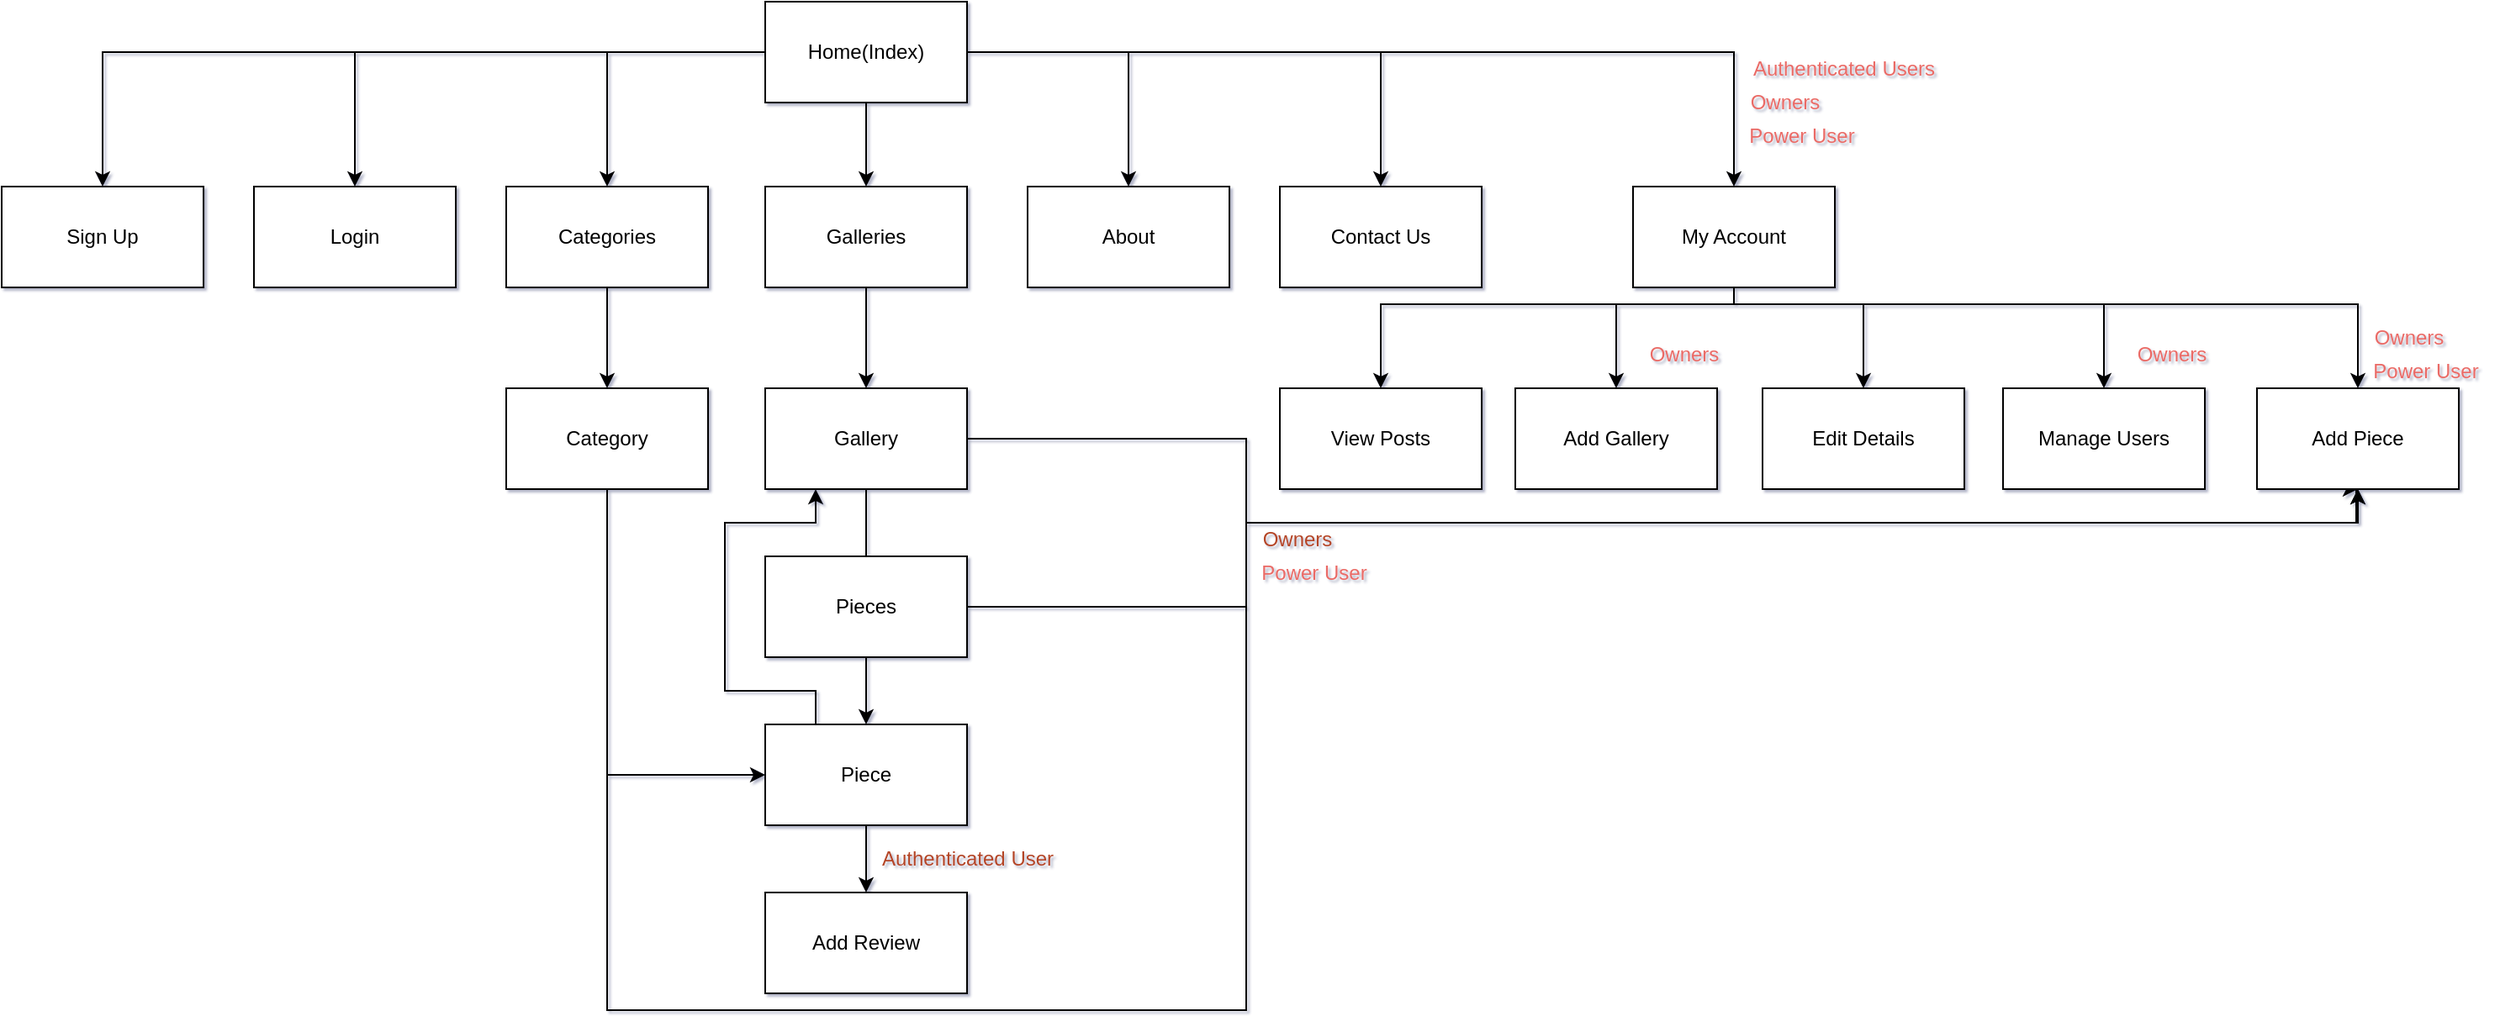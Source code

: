 <mxfile version="16.6.4" type="github">
  <diagram id="zOlCcA-92T-VcKjqOryV" name="Page-1">
    <mxGraphModel dx="2034" dy="752" grid="1" gridSize="10" guides="1" tooltips="1" connect="1" arrows="1" fold="1" page="0" pageScale="1" pageWidth="827" pageHeight="1169" background="#ffffff" math="0" shadow="1">
      <root>
        <mxCell id="0" />
        <mxCell id="1" parent="0" />
        <mxCell id="s-o-5gXYuguMBwGhF1Fa-25" style="edgeStyle=orthogonalEdgeStyle;rounded=0;orthogonalLoop=1;jettySize=auto;html=1;exitX=0.5;exitY=1;exitDx=0;exitDy=0;entryX=0.5;entryY=0;entryDx=0;entryDy=0;" parent="1" source="s-o-5gXYuguMBwGhF1Fa-1" target="s-o-5gXYuguMBwGhF1Fa-12" edge="1">
          <mxGeometry relative="1" as="geometry" />
        </mxCell>
        <mxCell id="s-o-5gXYuguMBwGhF1Fa-26" style="edgeStyle=orthogonalEdgeStyle;rounded=0;orthogonalLoop=1;jettySize=auto;html=1;exitX=0;exitY=0.5;exitDx=0;exitDy=0;entryX=0.5;entryY=0;entryDx=0;entryDy=0;" parent="1" source="s-o-5gXYuguMBwGhF1Fa-1" target="s-o-5gXYuguMBwGhF1Fa-10" edge="1">
          <mxGeometry relative="1" as="geometry" />
        </mxCell>
        <mxCell id="s-o-5gXYuguMBwGhF1Fa-29" style="edgeStyle=orthogonalEdgeStyle;rounded=0;orthogonalLoop=1;jettySize=auto;html=1;entryX=0.5;entryY=0;entryDx=0;entryDy=0;" parent="1" source="s-o-5gXYuguMBwGhF1Fa-1" target="s-o-5gXYuguMBwGhF1Fa-2" edge="1">
          <mxGeometry relative="1" as="geometry" />
        </mxCell>
        <mxCell id="s-o-5gXYuguMBwGhF1Fa-30" style="edgeStyle=orthogonalEdgeStyle;rounded=0;orthogonalLoop=1;jettySize=auto;html=1;entryX=0.5;entryY=0;entryDx=0;entryDy=0;" parent="1" source="s-o-5gXYuguMBwGhF1Fa-1" target="s-o-5gXYuguMBwGhF1Fa-4" edge="1">
          <mxGeometry relative="1" as="geometry" />
        </mxCell>
        <mxCell id="s-o-5gXYuguMBwGhF1Fa-31" style="edgeStyle=orthogonalEdgeStyle;rounded=0;orthogonalLoop=1;jettySize=auto;html=1;entryX=0.5;entryY=0;entryDx=0;entryDy=0;" parent="1" source="s-o-5gXYuguMBwGhF1Fa-1" target="s-o-5gXYuguMBwGhF1Fa-23" edge="1">
          <mxGeometry relative="1" as="geometry" />
        </mxCell>
        <mxCell id="s-o-5gXYuguMBwGhF1Fa-32" style="edgeStyle=orthogonalEdgeStyle;rounded=0;orthogonalLoop=1;jettySize=auto;html=1;entryX=0.5;entryY=0;entryDx=0;entryDy=0;" parent="1" source="s-o-5gXYuguMBwGhF1Fa-1" target="s-o-5gXYuguMBwGhF1Fa-3" edge="1">
          <mxGeometry relative="1" as="geometry" />
        </mxCell>
        <mxCell id="s-o-5gXYuguMBwGhF1Fa-33" style="edgeStyle=orthogonalEdgeStyle;rounded=0;orthogonalLoop=1;jettySize=auto;html=1;entryX=0.5;entryY=0;entryDx=0;entryDy=0;" parent="1" source="s-o-5gXYuguMBwGhF1Fa-1" target="s-o-5gXYuguMBwGhF1Fa-24" edge="1">
          <mxGeometry relative="1" as="geometry" />
        </mxCell>
        <mxCell id="s-o-5gXYuguMBwGhF1Fa-1" value="Home(Index)" style="rounded=0;whiteSpace=wrap;html=1;" parent="1" vertex="1">
          <mxGeometry x="354" y="10" width="120" height="60" as="geometry" />
        </mxCell>
        <mxCell id="s-o-5gXYuguMBwGhF1Fa-2" value="Login" style="rounded=0;whiteSpace=wrap;html=1;" parent="1" vertex="1">
          <mxGeometry x="50" y="120" width="120" height="60" as="geometry" />
        </mxCell>
        <mxCell id="s-o-5gXYuguMBwGhF1Fa-34" style="edgeStyle=orthogonalEdgeStyle;rounded=0;orthogonalLoop=1;jettySize=auto;html=1;entryX=0.5;entryY=0;entryDx=0;entryDy=0;" parent="1" target="s-o-5gXYuguMBwGhF1Fa-8" edge="1">
          <mxGeometry relative="1" as="geometry">
            <mxPoint x="910" y="190" as="sourcePoint" />
            <Array as="points">
              <mxPoint x="870" y="190" />
              <mxPoint x="1150" y="190" />
            </Array>
          </mxGeometry>
        </mxCell>
        <mxCell id="s-o-5gXYuguMBwGhF1Fa-35" style="edgeStyle=orthogonalEdgeStyle;rounded=0;orthogonalLoop=1;jettySize=auto;html=1;entryX=0.5;entryY=0;entryDx=0;entryDy=0;" parent="1" source="s-o-5gXYuguMBwGhF1Fa-3" target="s-o-5gXYuguMBwGhF1Fa-9" edge="1">
          <mxGeometry relative="1" as="geometry">
            <Array as="points">
              <mxPoint x="930" y="190" />
              <mxPoint x="1007" y="190" />
            </Array>
          </mxGeometry>
        </mxCell>
        <mxCell id="s-o-5gXYuguMBwGhF1Fa-36" style="edgeStyle=orthogonalEdgeStyle;rounded=0;orthogonalLoop=1;jettySize=auto;html=1;entryX=0.5;entryY=0;entryDx=0;entryDy=0;" parent="1" source="s-o-5gXYuguMBwGhF1Fa-3" target="s-o-5gXYuguMBwGhF1Fa-7" edge="1">
          <mxGeometry relative="1" as="geometry">
            <Array as="points">
              <mxPoint x="780" y="190" />
              <mxPoint x="570" y="190" />
            </Array>
          </mxGeometry>
        </mxCell>
        <mxCell id="s-o-5gXYuguMBwGhF1Fa-37" style="edgeStyle=orthogonalEdgeStyle;rounded=0;orthogonalLoop=1;jettySize=auto;html=1;entryX=0.5;entryY=0;entryDx=0;entryDy=0;" parent="1" source="s-o-5gXYuguMBwGhF1Fa-3" target="s-o-5gXYuguMBwGhF1Fa-5" edge="1">
          <mxGeometry relative="1" as="geometry">
            <Array as="points">
              <mxPoint x="780" y="190" />
              <mxPoint x="1000" y="190" />
            </Array>
          </mxGeometry>
        </mxCell>
        <mxCell id="8t-ISdGKPEdPAOQoRQgy-18" style="edgeStyle=orthogonalEdgeStyle;rounded=0;orthogonalLoop=1;jettySize=auto;html=1;fontColor=#EA6B66;" parent="1" source="s-o-5gXYuguMBwGhF1Fa-3" target="8t-ISdGKPEdPAOQoRQgy-17" edge="1">
          <mxGeometry relative="1" as="geometry">
            <Array as="points">
              <mxPoint x="930" y="190" />
              <mxPoint x="1301" y="190" />
            </Array>
          </mxGeometry>
        </mxCell>
        <mxCell id="s-o-5gXYuguMBwGhF1Fa-3" value="&lt;div&gt;My Account&lt;/div&gt;" style="rounded=0;whiteSpace=wrap;html=1;" parent="1" vertex="1">
          <mxGeometry x="870" y="120" width="120" height="60" as="geometry" />
        </mxCell>
        <mxCell id="s-o-5gXYuguMBwGhF1Fa-4" value="Sign Up" style="rounded=0;whiteSpace=wrap;html=1;" parent="1" vertex="1">
          <mxGeometry x="-100" y="120" width="120" height="60" as="geometry" />
        </mxCell>
        <mxCell id="s-o-5gXYuguMBwGhF1Fa-5" value="Add Gallery" style="rounded=0;whiteSpace=wrap;html=1;" parent="1" vertex="1">
          <mxGeometry x="800" y="240" width="120" height="60" as="geometry" />
        </mxCell>
        <mxCell id="s-o-5gXYuguMBwGhF1Fa-7" value="View Posts" style="rounded=0;whiteSpace=wrap;html=1;" parent="1" vertex="1">
          <mxGeometry x="660" y="240" width="120" height="60" as="geometry" />
        </mxCell>
        <mxCell id="s-o-5gXYuguMBwGhF1Fa-8" value="Manage Users" style="rounded=0;whiteSpace=wrap;html=1;" parent="1" vertex="1">
          <mxGeometry x="1090" y="240" width="120" height="60" as="geometry" />
        </mxCell>
        <mxCell id="s-o-5gXYuguMBwGhF1Fa-9" value="Edit Details" style="rounded=0;whiteSpace=wrap;html=1;" parent="1" vertex="1">
          <mxGeometry x="947" y="240" width="120" height="60" as="geometry" />
        </mxCell>
        <mxCell id="s-o-5gXYuguMBwGhF1Fa-19" style="edgeStyle=orthogonalEdgeStyle;rounded=0;orthogonalLoop=1;jettySize=auto;html=1;exitX=0.5;exitY=1;exitDx=0;exitDy=0;entryX=0.5;entryY=0;entryDx=0;entryDy=0;" parent="1" source="s-o-5gXYuguMBwGhF1Fa-10" target="s-o-5gXYuguMBwGhF1Fa-11" edge="1">
          <mxGeometry relative="1" as="geometry" />
        </mxCell>
        <mxCell id="s-o-5gXYuguMBwGhF1Fa-10" value="Categories" style="rounded=0;whiteSpace=wrap;html=1;" parent="1" vertex="1">
          <mxGeometry x="200" y="120" width="120" height="60" as="geometry" />
        </mxCell>
        <mxCell id="s-o-5gXYuguMBwGhF1Fa-20" style="edgeStyle=orthogonalEdgeStyle;rounded=0;orthogonalLoop=1;jettySize=auto;html=1;exitX=0.5;exitY=1;exitDx=0;exitDy=0;entryX=0;entryY=0.5;entryDx=0;entryDy=0;" parent="1" source="s-o-5gXYuguMBwGhF1Fa-11" target="s-o-5gXYuguMBwGhF1Fa-15" edge="1">
          <mxGeometry relative="1" as="geometry" />
        </mxCell>
        <mxCell id="UZjnCMG_GPCGbymdwlXW-1" style="edgeStyle=orthogonalEdgeStyle;rounded=0;orthogonalLoop=1;jettySize=auto;html=1;entryX=0.5;entryY=1;entryDx=0;entryDy=0;fontColor=#000000;" parent="1" source="s-o-5gXYuguMBwGhF1Fa-11" target="8t-ISdGKPEdPAOQoRQgy-17" edge="1">
          <mxGeometry relative="1" as="geometry">
            <Array as="points">
              <mxPoint x="260" y="610" />
              <mxPoint x="640" y="610" />
              <mxPoint x="640" y="320" />
              <mxPoint x="1301" y="320" />
            </Array>
          </mxGeometry>
        </mxCell>
        <mxCell id="s-o-5gXYuguMBwGhF1Fa-11" value="Category" style="rounded=0;whiteSpace=wrap;html=1;" parent="1" vertex="1">
          <mxGeometry x="200" y="240" width="120" height="60" as="geometry" />
        </mxCell>
        <mxCell id="s-o-5gXYuguMBwGhF1Fa-14" value="" style="edgeStyle=orthogonalEdgeStyle;rounded=0;orthogonalLoop=1;jettySize=auto;html=1;" parent="1" source="s-o-5gXYuguMBwGhF1Fa-12" target="s-o-5gXYuguMBwGhF1Fa-13" edge="1">
          <mxGeometry relative="1" as="geometry" />
        </mxCell>
        <mxCell id="s-o-5gXYuguMBwGhF1Fa-12" value="Galleries" style="rounded=0;whiteSpace=wrap;html=1;" parent="1" vertex="1">
          <mxGeometry x="354" y="120" width="120" height="60" as="geometry" />
        </mxCell>
        <mxCell id="s-o-5gXYuguMBwGhF1Fa-18" style="edgeStyle=orthogonalEdgeStyle;rounded=0;orthogonalLoop=1;jettySize=auto;html=1;exitX=0.5;exitY=1;exitDx=0;exitDy=0;" parent="1" source="s-o-5gXYuguMBwGhF1Fa-13" target="s-o-5gXYuguMBwGhF1Fa-15" edge="1">
          <mxGeometry relative="1" as="geometry" />
        </mxCell>
        <mxCell id="8t-ISdGKPEdPAOQoRQgy-4" style="edgeStyle=orthogonalEdgeStyle;rounded=0;orthogonalLoop=1;jettySize=auto;html=1;exitX=1;exitY=0.5;exitDx=0;exitDy=0;entryX=0.5;entryY=1;entryDx=0;entryDy=0;" parent="1" source="s-o-5gXYuguMBwGhF1Fa-13" target="8t-ISdGKPEdPAOQoRQgy-17" edge="1">
          <mxGeometry relative="1" as="geometry">
            <mxPoint x="560" y="520" as="targetPoint" />
            <Array as="points">
              <mxPoint x="640" y="270" />
              <mxPoint x="640" y="320" />
              <mxPoint x="1300" y="320" />
              <mxPoint x="1300" y="300" />
            </Array>
          </mxGeometry>
        </mxCell>
        <mxCell id="s-o-5gXYuguMBwGhF1Fa-13" value="Gallery" style="rounded=0;whiteSpace=wrap;html=1;" parent="1" vertex="1">
          <mxGeometry x="354" y="240" width="120" height="60" as="geometry" />
        </mxCell>
        <mxCell id="s-o-5gXYuguMBwGhF1Fa-17" value="" style="edgeStyle=orthogonalEdgeStyle;rounded=0;orthogonalLoop=1;jettySize=auto;html=1;" parent="1" source="s-o-5gXYuguMBwGhF1Fa-15" target="s-o-5gXYuguMBwGhF1Fa-16" edge="1">
          <mxGeometry relative="1" as="geometry" />
        </mxCell>
        <mxCell id="UZjnCMG_GPCGbymdwlXW-5" style="edgeStyle=orthogonalEdgeStyle;rounded=0;orthogonalLoop=1;jettySize=auto;html=1;entryX=0.25;entryY=1;entryDx=0;entryDy=0;fontColor=#000000;exitX=0.25;exitY=0;exitDx=0;exitDy=0;" parent="1" source="s-o-5gXYuguMBwGhF1Fa-15" target="s-o-5gXYuguMBwGhF1Fa-13" edge="1">
          <mxGeometry relative="1" as="geometry">
            <Array as="points">
              <mxPoint x="384" y="420" />
              <mxPoint x="330" y="420" />
              <mxPoint x="330" y="320" />
              <mxPoint x="384" y="320" />
            </Array>
          </mxGeometry>
        </mxCell>
        <mxCell id="s-o-5gXYuguMBwGhF1Fa-15" value="Piece" style="rounded=0;whiteSpace=wrap;html=1;" parent="1" vertex="1">
          <mxGeometry x="354" y="440" width="120" height="60" as="geometry" />
        </mxCell>
        <mxCell id="s-o-5gXYuguMBwGhF1Fa-16" value="Add Review" style="rounded=0;whiteSpace=wrap;html=1;" parent="1" vertex="1">
          <mxGeometry x="354" y="540" width="120" height="60" as="geometry" />
        </mxCell>
        <mxCell id="s-o-5gXYuguMBwGhF1Fa-23" value="About" style="rounded=0;whiteSpace=wrap;html=1;" parent="1" vertex="1">
          <mxGeometry x="510" y="120" width="120" height="60" as="geometry" />
        </mxCell>
        <mxCell id="s-o-5gXYuguMBwGhF1Fa-24" value="Contact Us" style="rounded=0;whiteSpace=wrap;html=1;" parent="1" vertex="1">
          <mxGeometry x="660" y="120" width="120" height="60" as="geometry" />
        </mxCell>
        <mxCell id="8t-ISdGKPEdPAOQoRQgy-1" style="edgeStyle=orthogonalEdgeStyle;rounded=0;orthogonalLoop=1;jettySize=auto;html=1;exitX=0.5;exitY=1;exitDx=0;exitDy=0;" parent="1" source="s-o-5gXYuguMBwGhF1Fa-5" target="s-o-5gXYuguMBwGhF1Fa-5" edge="1">
          <mxGeometry relative="1" as="geometry" />
        </mxCell>
        <mxCell id="8t-ISdGKPEdPAOQoRQgy-5" value="&lt;font color=&quot;#EA6B66&quot;&gt;Authenticated Users&lt;/font&gt;" style="text;html=1;resizable=0;autosize=1;align=center;verticalAlign=middle;points=[];fillColor=none;strokeColor=none;rounded=0;" parent="1" vertex="1">
          <mxGeometry x="930" y="40" width="130" height="20" as="geometry" />
        </mxCell>
        <mxCell id="8t-ISdGKPEdPAOQoRQgy-6" value="&lt;font&gt;Authenticated User&lt;/font&gt;" style="text;html=1;resizable=0;autosize=1;align=center;verticalAlign=middle;points=[];fillColor=none;strokeColor=none;rounded=0;fontColor=#B44525;" parent="1" vertex="1">
          <mxGeometry x="414" y="510" width="120" height="20" as="geometry" />
        </mxCell>
        <mxCell id="8t-ISdGKPEdPAOQoRQgy-7" value="&lt;font color=&quot;#EA6B66&quot;&gt;Owners&lt;/font&gt;" style="text;html=1;resizable=0;autosize=1;align=center;verticalAlign=middle;points=[];fillColor=none;strokeColor=none;rounded=0;" parent="1" vertex="1">
          <mxGeometry x="870" y="210" width="60" height="20" as="geometry" />
        </mxCell>
        <mxCell id="8t-ISdGKPEdPAOQoRQgy-12" value="&lt;font color=&quot;#EA6B66&quot;&gt;Owners&lt;/font&gt;" style="text;html=1;resizable=0;autosize=1;align=center;verticalAlign=middle;points=[];fillColor=none;strokeColor=none;rounded=0;" parent="1" vertex="1">
          <mxGeometry x="1301" y="200" width="60" height="20" as="geometry" />
        </mxCell>
        <mxCell id="8t-ISdGKPEdPAOQoRQgy-13" value="&lt;font color=&quot;#EA6B66&quot;&gt;Power User&lt;/font&gt;" style="text;html=1;resizable=0;autosize=1;align=center;verticalAlign=middle;points=[];fillColor=none;strokeColor=none;rounded=0;" parent="1" vertex="1">
          <mxGeometry x="1301" y="220" width="80" height="20" as="geometry" />
        </mxCell>
        <mxCell id="8t-ISdGKPEdPAOQoRQgy-14" value="&lt;font color=&quot;#EA6B66&quot;&gt;Owners&lt;/font&gt;" style="text;html=1;resizable=0;autosize=1;align=center;verticalAlign=middle;points=[];fillColor=none;strokeColor=none;rounded=0;" parent="1" vertex="1">
          <mxGeometry x="1160" y="210" width="60" height="20" as="geometry" />
        </mxCell>
        <mxCell id="8t-ISdGKPEdPAOQoRQgy-17" value="&lt;span style=&quot;background-color: rgb(255 , 255 , 255)&quot;&gt;Add Piece&lt;/span&gt;" style="rounded=0;whiteSpace=wrap;html=1;fontColor=#000000;strokeColor=#000000;fillColor=#FFFFFF;" parent="1" vertex="1">
          <mxGeometry x="1241" y="240" width="120" height="60" as="geometry" />
        </mxCell>
        <mxCell id="8t-ISdGKPEdPAOQoRQgy-19" value="&lt;font&gt;Owners&lt;/font&gt;" style="text;html=1;resizable=0;autosize=1;align=center;verticalAlign=middle;points=[];fillColor=none;strokeColor=none;rounded=0;fontColor=#B44525;" parent="1" vertex="1">
          <mxGeometry x="640" y="320" width="60" height="20" as="geometry" />
        </mxCell>
        <mxCell id="UZjnCMG_GPCGbymdwlXW-2" value="&lt;font color=&quot;#EA6B66&quot;&gt;Power User&lt;/font&gt;" style="text;html=1;resizable=0;autosize=1;align=center;verticalAlign=middle;points=[];fillColor=none;strokeColor=none;rounded=0;" parent="1" vertex="1">
          <mxGeometry x="640" y="340" width="80" height="20" as="geometry" />
        </mxCell>
        <mxCell id="UZjnCMG_GPCGbymdwlXW-3" value="&lt;font color=&quot;#EA6B66&quot;&gt;Power User&lt;/font&gt;" style="text;html=1;resizable=0;autosize=1;align=center;verticalAlign=middle;points=[];fillColor=none;strokeColor=none;rounded=0;" parent="1" vertex="1">
          <mxGeometry x="930" y="80" width="80" height="20" as="geometry" />
        </mxCell>
        <mxCell id="UZjnCMG_GPCGbymdwlXW-4" value="&lt;font color=&quot;#EA6B66&quot;&gt;Owners&lt;/font&gt;" style="text;html=1;resizable=0;autosize=1;align=center;verticalAlign=middle;points=[];fillColor=none;strokeColor=none;rounded=0;" parent="1" vertex="1">
          <mxGeometry x="930" y="60" width="60" height="20" as="geometry" />
        </mxCell>
        <mxCell id="SyxKlXR9Cjywl9Za6fl0-2" style="edgeStyle=orthogonalEdgeStyle;rounded=0;orthogonalLoop=1;jettySize=auto;html=1;entryX=0.5;entryY=1;entryDx=0;entryDy=0;" edge="1" parent="1" source="SyxKlXR9Cjywl9Za6fl0-1" target="8t-ISdGKPEdPAOQoRQgy-17">
          <mxGeometry relative="1" as="geometry">
            <mxPoint x="640" y="370" as="targetPoint" />
            <Array as="points">
              <mxPoint x="640" y="370" />
              <mxPoint x="640" y="320" />
              <mxPoint x="1301" y="320" />
            </Array>
          </mxGeometry>
        </mxCell>
        <mxCell id="SyxKlXR9Cjywl9Za6fl0-1" value="Pieces" style="rounded=0;whiteSpace=wrap;html=1;" vertex="1" parent="1">
          <mxGeometry x="354" y="340" width="120" height="60" as="geometry" />
        </mxCell>
      </root>
    </mxGraphModel>
  </diagram>
</mxfile>
